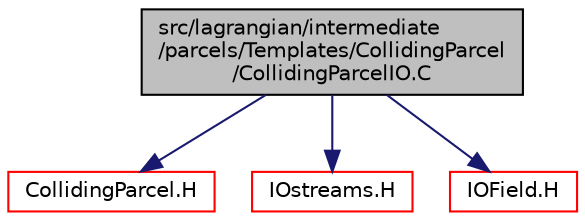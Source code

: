 digraph "src/lagrangian/intermediate/parcels/Templates/CollidingParcel/CollidingParcelIO.C"
{
  bgcolor="transparent";
  edge [fontname="Helvetica",fontsize="10",labelfontname="Helvetica",labelfontsize="10"];
  node [fontname="Helvetica",fontsize="10",shape=record];
  Node0 [label="src/lagrangian/intermediate\l/parcels/Templates/CollidingParcel\l/CollidingParcelIO.C",height=0.2,width=0.4,color="black", fillcolor="grey75", style="filled", fontcolor="black"];
  Node0 -> Node1 [color="midnightblue",fontsize="10",style="solid",fontname="Helvetica"];
  Node1 [label="CollidingParcel.H",height=0.2,width=0.4,color="red",URL="$a06074.html"];
  Node0 -> Node168 [color="midnightblue",fontsize="10",style="solid",fontname="Helvetica"];
  Node168 [label="IOstreams.H",height=0.2,width=0.4,color="red",URL="$a09830.html",tooltip="Useful combination of include files which define Sin, Sout and Serr and the use of IO streams general..."];
  Node0 -> Node103 [color="midnightblue",fontsize="10",style="solid",fontname="Helvetica"];
  Node103 [label="IOField.H",height=0.2,width=0.4,color="red",URL="$a09758.html"];
}
